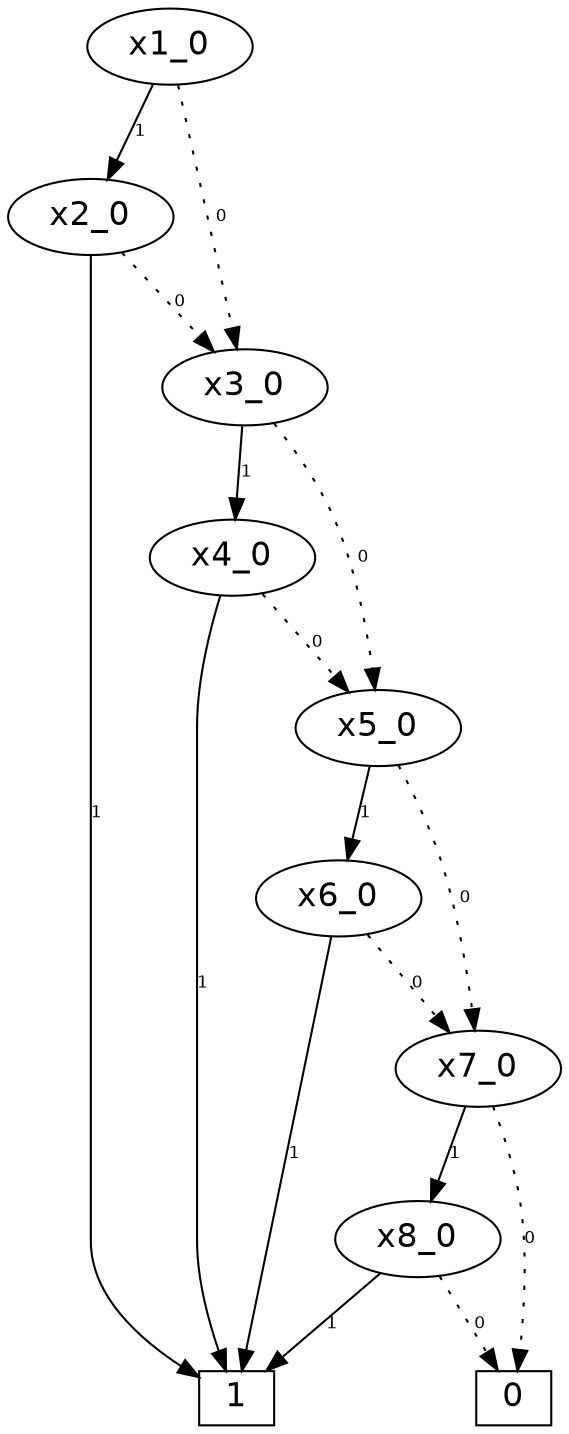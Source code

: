 digraph BDD {
size="7.5,10";

{ rank=same;
37 [fontname="Helvetica",fontsize="16",height="0.3",width="0.5",color=black,style=unfilled,label="x1_0"];
}

{ rank=same;
36 [fontname="Helvetica",fontsize="16",height="0.3",width="0.5",color=black,style=unfilled,label="x2_0"];
}

{ rank=same;
35 [fontname="Helvetica",fontsize="16",height="0.3",width="0.5",color=black,style=unfilled,label="x3_0"];
}

{ rank=same;
34 [fontname="Helvetica",fontsize="16",height="0.3",width="0.5",color=black,style=unfilled,label="x4_0"];
}

{ rank=same;
33 [fontname="Helvetica",fontsize="16",height="0.3",width="0.5",color=black,style=unfilled,label="x5_0"];
}

{ rank=same;
32 [fontname="Helvetica",fontsize="16",height="0.3",width="0.5",color=black,style=unfilled,label="x6_0"];
}

{ rank=same;
31 [fontname="Helvetica",fontsize="16",height="0.3",width="0.5",color=black,style=unfilled,label="x7_0"];
}

{ rank=same;
30 [fontname="Helvetica",fontsize="16",height="0.3",width="0.5",color=black,style=unfilled,label="x8_0"];
}


{ rank=same;
1 [fontname="Helvetica",fontsize="16",height="0.3",width="0.5",color=black,style=unfilled,shape=box,label="1"];

0 [fontname="Helvetica",fontsize="16",height="0.3",width="0.5",color=black,style=unfilled,shape=box,label="0"];

}


37 -> 35 [arrowsize="1.0",fontname="Helvetica",fontsize="8",label="0",style=dotted]
37 -> 36 [arrowsize="1.0",fontname="Helvetica",fontsize="8",label="1",style=solid]

36 -> 35 [arrowsize="1.0",fontname="Helvetica",fontsize="8",label="0",style=dotted]
36 -> 1 [arrowsize="1.0",fontname="Helvetica",fontsize="8",label="1",style=solid]

35 -> 33 [arrowsize="1.0",fontname="Helvetica",fontsize="8",label="0",style=dotted]
35 -> 34 [arrowsize="1.0",fontname="Helvetica",fontsize="8",label="1",style=solid]

34 -> 33 [arrowsize="1.0",fontname="Helvetica",fontsize="8",label="0",style=dotted]
34 -> 1 [arrowsize="1.0",fontname="Helvetica",fontsize="8",label="1",style=solid]

33 -> 31 [arrowsize="1.0",fontname="Helvetica",fontsize="8",label="0",style=dotted]
33 -> 32 [arrowsize="1.0",fontname="Helvetica",fontsize="8",label="1",style=solid]

32 -> 31 [arrowsize="1.0",fontname="Helvetica",fontsize="8",label="0",style=dotted]
32 -> 1 [arrowsize="1.0",fontname="Helvetica",fontsize="8",label="1",style=solid]

31 -> 0 [arrowsize="1.0",fontname="Helvetica",fontsize="8",label="0",style=dotted]
31 -> 30 [arrowsize="1.0",fontname="Helvetica",fontsize="8",label="1",style=solid]

30 -> 0 [arrowsize="1.0",fontname="Helvetica",fontsize="8",label="0",style=dotted]
30 -> 1 [arrowsize="1.0",fontname="Helvetica",fontsize="8",label="1",style=solid]

}
